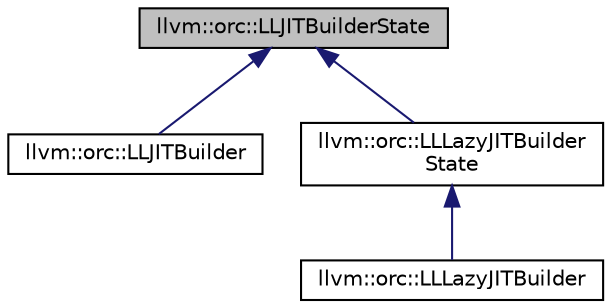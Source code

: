 digraph "llvm::orc::LLJITBuilderState"
{
 // LATEX_PDF_SIZE
  bgcolor="transparent";
  edge [fontname="Helvetica",fontsize="10",labelfontname="Helvetica",labelfontsize="10"];
  node [fontname="Helvetica",fontsize="10",shape="box"];
  Node1 [label="llvm::orc::LLJITBuilderState",height=0.2,width=0.4,color="black", fillcolor="grey75", style="filled", fontcolor="black",tooltip=" "];
  Node1 -> Node2 [dir="back",color="midnightblue",fontsize="10",style="solid",fontname="Helvetica"];
  Node2 [label="llvm::orc::LLJITBuilder",height=0.2,width=0.4,color="black",URL="$classllvm_1_1orc_1_1LLJITBuilder.html",tooltip="Constructs LLJIT instances."];
  Node1 -> Node3 [dir="back",color="midnightblue",fontsize="10",style="solid",fontname="Helvetica"];
  Node3 [label="llvm::orc::LLLazyJITBuilder\lState",height=0.2,width=0.4,color="black",URL="$classllvm_1_1orc_1_1LLLazyJITBuilderState.html",tooltip=" "];
  Node3 -> Node4 [dir="back",color="midnightblue",fontsize="10",style="solid",fontname="Helvetica"];
  Node4 [label="llvm::orc::LLLazyJITBuilder",height=0.2,width=0.4,color="black",URL="$classllvm_1_1orc_1_1LLLazyJITBuilder.html",tooltip="Constructs LLLazyJIT instances."];
}
